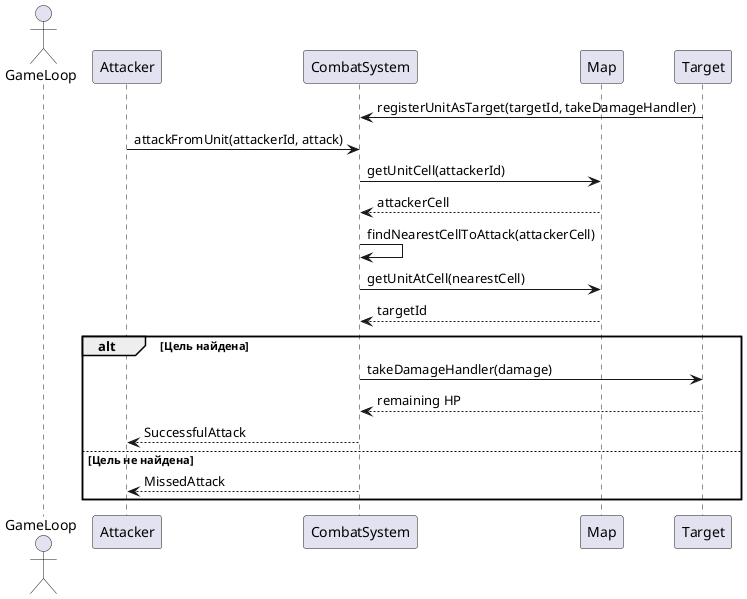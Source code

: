 @startuml
actor GameLoop
participant Attacker
participant CombatSystem
participant Map
participant Target

Target -> CombatSystem: registerUnitAsTarget(targetId, takeDamageHandler)

Attacker -> CombatSystem: attackFromUnit(attackerId, attack)

CombatSystem -> Map: getUnitCell(attackerId)
Map --> CombatSystem: attackerCell

CombatSystem -> CombatSystem: findNearestCellToAttack(attackerCell)
CombatSystem -> Map: getUnitAtCell(nearestCell)
Map --> CombatSystem: targetId

alt Цель найдена
    CombatSystem -> Target: takeDamageHandler(damage)
    Target --> CombatSystem: remaining HP
    CombatSystem --> Attacker: SuccessfulAttack
else Цель не найдена
    CombatSystem --> Attacker: MissedAttack
end

@enduml
